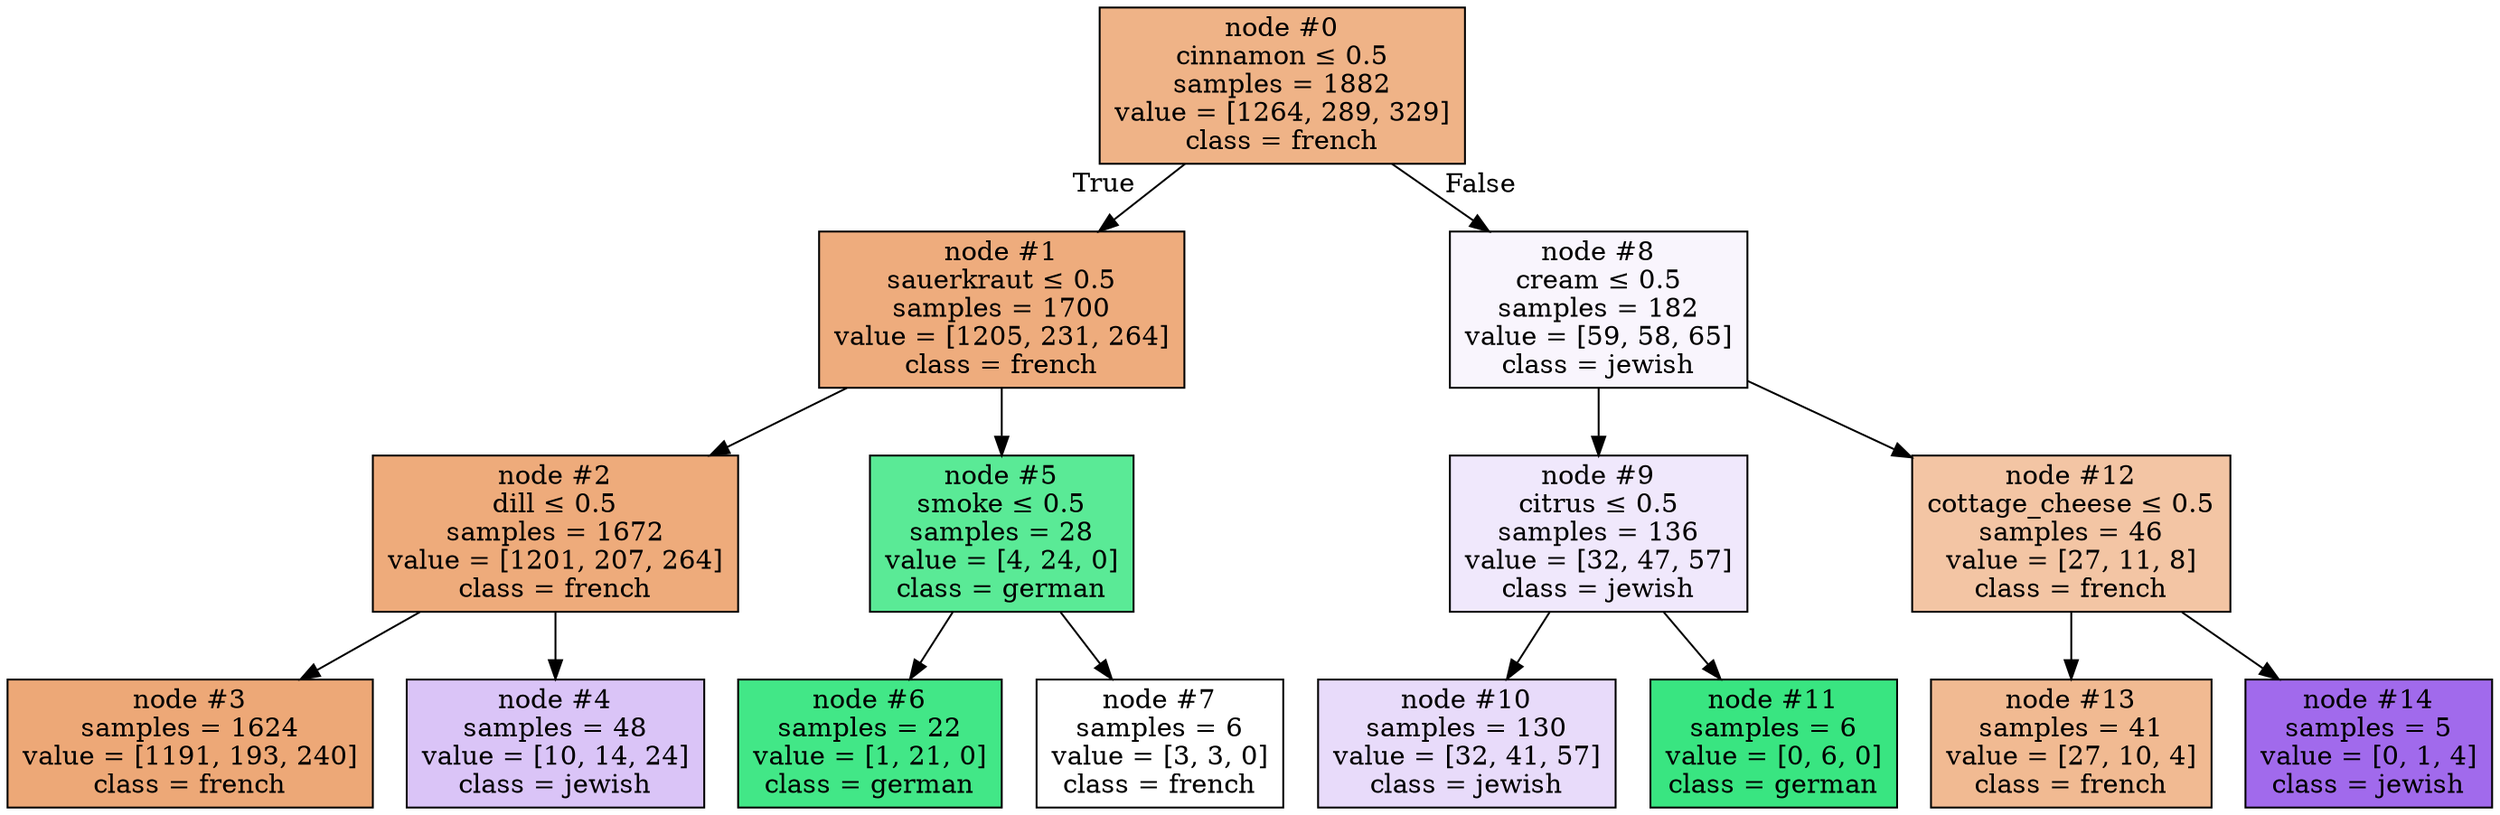 digraph Tree {
node [shape=box, style="filled", color="black"] ;
0 [label=<node &#35;0<br/>cinnamon &le; 0.5<br/>samples = 1882<br/>value = [1264, 289, 329]<br/>class = french>, fillcolor="#e581399a"] ;
1 [label=<node &#35;1<br/>sauerkraut &le; 0.5<br/>samples = 1700<br/>value = [1205, 231, 264]<br/>class = french>, fillcolor="#e58139a7"] ;
0 -> 1 [labeldistance=2.5, labelangle=45, headlabel="True"] ;
2 [label=<node &#35;2<br/>dill &le; 0.5<br/>samples = 1672<br/>value = [1201, 207, 264]<br/>class = french>, fillcolor="#e58139aa"] ;
1 -> 2 ;
3 [label=<node &#35;3<br/>samples = 1624<br/>value = [1191, 193, 240]<br/>class = french>, fillcolor="#e58139af"] ;
2 -> 3 ;
4 [label=<node &#35;4<br/>samples = 48<br/>value = [10, 14, 24]<br/>class = jewish>, fillcolor="#8139e54b"] ;
2 -> 4 ;
5 [label=<node &#35;5<br/>smoke &le; 0.5<br/>samples = 28<br/>value = [4, 24, 0]<br/>class = german>, fillcolor="#39e581d4"] ;
1 -> 5 ;
6 [label=<node &#35;6<br/>samples = 22<br/>value = [1, 21, 0]<br/>class = german>, fillcolor="#39e581f3"] ;
5 -> 6 ;
7 [label=<node &#35;7<br/>samples = 6<br/>value = [3, 3, 0]<br/>class = french>, fillcolor="#e5813900"] ;
5 -> 7 ;
8 [label=<node &#35;8<br/>cream &le; 0.5<br/>samples = 182<br/>value = [59, 58, 65]<br/>class = jewish>, fillcolor="#8139e50c"] ;
0 -> 8 [labeldistance=2.5, labelangle=-45, headlabel="False"] ;
9 [label=<node &#35;9<br/>citrus &le; 0.5<br/>samples = 136<br/>value = [32, 47, 57]<br/>class = jewish>, fillcolor="#8139e51d"] ;
8 -> 9 ;
10 [label=<node &#35;10<br/>samples = 130<br/>value = [32, 41, 57]<br/>class = jewish>, fillcolor="#8139e52e"] ;
9 -> 10 ;
11 [label=<node &#35;11<br/>samples = 6<br/>value = [0, 6, 0]<br/>class = german>, fillcolor="#39e581ff"] ;
9 -> 11 ;
12 [label=<node &#35;12<br/>cottage_cheese &le; 0.5<br/>samples = 46<br/>value = [27, 11, 8]<br/>class = french>, fillcolor="#e5813975"] ;
8 -> 12 ;
13 [label=<node &#35;13<br/>samples = 41<br/>value = [27, 10, 4]<br/>class = french>, fillcolor="#e581398c"] ;
12 -> 13 ;
14 [label=<node &#35;14<br/>samples = 5<br/>value = [0, 1, 4]<br/>class = jewish>, fillcolor="#8139e5bf"] ;
12 -> 14 ;
}